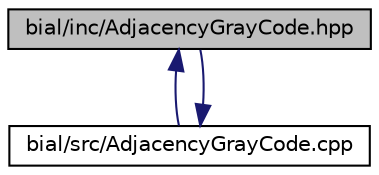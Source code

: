 digraph "bial/inc/AdjacencyGrayCode.hpp"
{
  edge [fontname="Helvetica",fontsize="10",labelfontname="Helvetica",labelfontsize="10"];
  node [fontname="Helvetica",fontsize="10",shape=record];
  Node1 [label="bial/inc/AdjacencyGrayCode.hpp",height=0.2,width=0.4,color="black", fillcolor="grey75", style="filled", fontcolor="black"];
  Node1 -> Node2 [dir="back",color="midnightblue",fontsize="10",style="solid",fontname="Helvetica"];
  Node2 [label="bial/src/AdjacencyGrayCode.cpp",height=0.2,width=0.4,color="black", fillcolor="white", style="filled",URL="$_adjacency_gray_code_8cpp.html"];
  Node2 -> Node1 [dir="back",color="midnightblue",fontsize="10",style="solid",fontname="Helvetica"];
}
